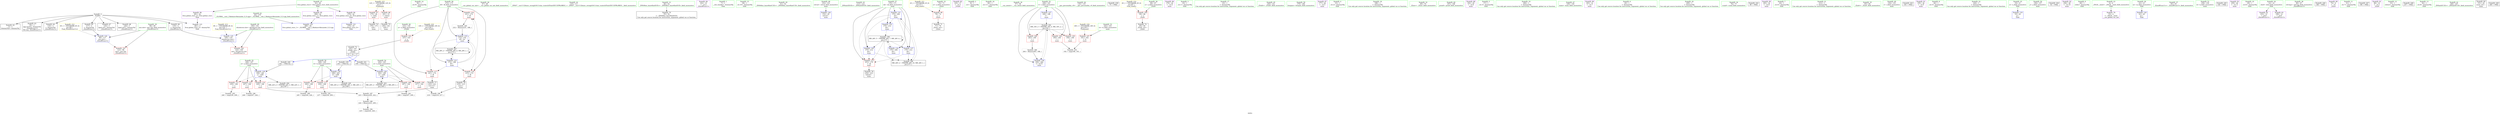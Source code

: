 digraph "SVFG" {
	label="SVFG";

	Node0x55e25e8101d0 [shape=record,color=grey,label="{NodeID: 0\nNullPtr}"];
	Node0x55e25e8101d0 -> Node0x55e25e81d4c0[style=solid];
	Node0x55e25e8101d0 -> Node0x55e25e81d5c0[style=solid];
	Node0x55e25e8101d0 -> Node0x55e25e81d690[style=solid];
	Node0x55e25e8101d0 -> Node0x55e25e81d760[style=solid];
	Node0x55e25e8101d0 -> Node0x55e25e81d830[style=solid];
	Node0x55e25e8101d0 -> Node0x55e25e81d900[style=solid];
	Node0x55e25e8101d0 -> Node0x55e25e81d9d0[style=solid];
	Node0x55e25e8101d0 -> Node0x55e25e821820[style=solid];
	Node0x55e25e81b9b0 [shape=record,color=red,label="{NodeID: 97\n175\<--28\n\<--stdin\nmain\n}"];
	Node0x55e25e81b9b0 -> Node0x55e25e81dee0[style=solid];
	Node0x55e25e819a60 [shape=record,color=green,label="{NodeID: 14\n36\<--1\n.str.9\<--dummyObj\nGlob }"];
	Node0x55e25e81f4b0 [shape=record,color=grey,label="{NodeID: 194\n225 = cmp(224, 226, )\n}"];
	Node0x55e25e81c5a0 [shape=record,color=red,label="{NodeID: 111\n239\<--166\n\<--a\nmain\n}"];
	Node0x55e25e81c5a0 -> Node0x55e25e81f630[style=solid];
	Node0x55e25e81a5d0 [shape=record,color=green,label="{NodeID: 28\n47\<--48\n__cxx_global_var_init\<--__cxx_global_var_init_field_insensitive\n}"];
	Node0x55e25e8219f0 [shape=record,color=blue,label="{NodeID: 125\n100\<--119\nehselector.slot\<--\n_Z2nsB5cxx11v\n}"];
	Node0x55e25e8219f0 -> Node0x55e25e81bdc0[style=dashed];
	Node0x55e25e81b2e0 [shape=record,color=green,label="{NodeID: 42\n110\<--111\n_ZNSt7__cxx1112basic_stringIcSt11char_traitsIcESaIcEEC1EPKcRKS3_\<--_ZNSt7__cxx1112basic_stringIcSt11char_traitsIcESaIcEEC1EPKcRKS3__field_insensitive\n}"];
	Node0x55e25e81cf50 [shape=record,color=green,label="{NodeID: 56\n168\<--169\nb\<--b_field_insensitive\nmain\n}"];
	Node0x55e25e81cf50 -> Node0x55e25e81c740[style=solid];
	Node0x55e25e81cf50 -> Node0x55e25e81c810[style=solid];
	Node0x55e25e81cf50 -> Node0x55e25e821e00[style=solid];
	Node0x55e25e81db70 [shape=record,color=black,label="{NodeID: 70\n55\<--56\n\<--_ZNSt8ios_base4InitD1Ev\nCan only get source location for instruction, argument, global var or function.}"];
	Node0x55e25e81e700 [shape=record,color=purple,label="{NodeID: 84\n102\<--15\n\<--.str.2\n_Z2nsB5cxx11v\n}"];
	Node0x55e25e811c30 [shape=record,color=green,label="{NodeID: 1\n7\<--1\n__dso_handle\<--dummyObj\nGlob }"];
	Node0x55e25e81ba80 [shape=record,color=red,label="{NodeID: 98\n181\<--33\n\<--stdout\nmain\n}"];
	Node0x55e25e81ba80 -> Node0x55e25e81dfb0[style=solid];
	Node0x55e25e819af0 [shape=record,color=green,label="{NodeID: 15\n38\<--1\n.str.10\<--dummyObj\nGlob }"];
	Node0x55e25e81f630 [shape=record,color=grey,label="{NodeID: 195\n240 = cmp(239, 209, )\n}"];
	Node0x55e25e81c670 [shape=record,color=red,label="{NodeID: 112\n247\<--166\n\<--a\nmain\n}"];
	Node0x55e25e81c670 -> Node0x55e25e81f7b0[style=solid];
	Node0x55e25e81a6d0 [shape=record,color=green,label="{NodeID: 29\n51\<--52\n_ZNSt8ios_base4InitC1Ev\<--_ZNSt8ios_base4InitC1Ev_field_insensitive\n}"];
	Node0x55e25e821ac0 [shape=record,color=blue,label="{NodeID: 126\n152\<--20\nretval\<--\nmain\n}"];
	Node0x55e25e81b3e0 [shape=record,color=green,label="{NodeID: 43\n113\<--114\n_ZNSaIcED1Ev\<--_ZNSaIcED1Ev_field_insensitive\n}"];
	Node0x55e25e81d020 [shape=record,color=green,label="{NodeID: 57\n170\<--171\nok\<--ok_field_insensitive\nmain\n}"];
	Node0x55e25e81d020 -> Node0x55e25e821110[style=solid];
	Node0x55e25e81d020 -> Node0x55e25e821ed0[style=solid];
	Node0x55e25e81d020 -> Node0x55e25e821fa0[style=solid];
	Node0x55e25e81d020 -> Node0x55e25e822140[style=solid];
	Node0x55e25e81d020 -> Node0x55e25e8222e0[style=solid];
	Node0x55e25e81d020 -> Node0x55e25e8223b0[style=solid];
	Node0x55e25e81dc70 [shape=record,color=black,label="{NodeID: 71\n71\<--78\n_Z2niv_ret\<--\n_Z2niv\n}"];
	Node0x55e25e81e7d0 [shape=record,color=purple,label="{NodeID: 85\n145\<--17\n\<--.str.3\n_Z3nllv\n}"];
	Node0x55e25e8102c0 [shape=record,color=green,label="{NodeID: 2\n8\<--1\n.str\<--dummyObj\nGlob }"];
	Node0x55e25e81bb50 [shape=record,color=red,label="{NodeID: 99\n78\<--72\n\<--a\n_Z2niv\n}"];
	Node0x55e25e81bb50 -> Node0x55e25e81dc70[style=solid];
	Node0x55e25e819b80 [shape=record,color=green,label="{NodeID: 16\n40\<--1\n.str.11\<--dummyObj\nGlob }"];
	Node0x55e25e81f7b0 [shape=record,color=grey,label="{NodeID: 196\n248 = cmp(247, 226, )\n}"];
	Node0x55e25e81c740 [shape=record,color=red,label="{NodeID: 113\n236\<--168\n\<--b\nmain\n}"];
	Node0x55e25e81c740 -> Node0x55e25e81f1b0[style=solid];
	Node0x55e25e81a7d0 [shape=record,color=green,label="{NodeID: 30\n57\<--58\n__cxa_atexit\<--__cxa_atexit_field_insensitive\n}"];
	Node0x55e25e82f670 [shape=record,color=yellow,style=double,label="{NodeID: 210\n10V_1 = ENCHI(MR_10V_0)\npts\{144 \}\nFun[_Z3nllv]}"];
	Node0x55e25e82f670 -> Node0x55e25e81be90[style=dashed];
	Node0x55e25e821b90 [shape=record,color=blue,label="{NodeID: 127\n160\<--188\nt\<--\nmain\n}"];
	Node0x55e25e821b90 -> Node0x55e25e82ce70[style=dashed];
	Node0x55e25e81b4e0 [shape=record,color=green,label="{NodeID: 44\n134\<--135\n__gxx_personality_v0\<--__gxx_personality_v0_field_insensitive\n}"];
	Node0x55e25e81d0f0 [shape=record,color=green,label="{NodeID: 58\n172\<--173\ni8\<--i8_field_insensitive\nmain\n}"];
	Node0x55e25e81d0f0 -> Node0x55e25e8211e0[style=solid];
	Node0x55e25e81d0f0 -> Node0x55e25e8212b0[style=solid];
	Node0x55e25e81d0f0 -> Node0x55e25e821380[style=solid];
	Node0x55e25e81d0f0 -> Node0x55e25e822070[style=solid];
	Node0x55e25e81d0f0 -> Node0x55e25e822210[style=solid];
	Node0x55e25e5b7ed0 [shape=record,color=black,label="{NodeID: 238\n75 = PHI()\n}"];
	Node0x55e25e81dd40 [shape=record,color=black,label="{NodeID: 72\n85\<--90\n_Z2nfv_ret\<--\n_Z2nfv\n}"];
	Node0x55e25e81e8a0 [shape=record,color=purple,label="{NodeID: 86\n176\<--24\n\<--.str.4\nmain\n}"];
	Node0x55e25e811810 [shape=record,color=green,label="{NodeID: 3\n10\<--1\n.str.1\<--dummyObj\nGlob }"];
	Node0x55e25e81bc20 [shape=record,color=red,label="{NodeID: 100\n90\<--86\n\<--a\n_Z2nfv\n}"];
	Node0x55e25e81bc20 -> Node0x55e25e81dd40[style=solid];
	Node0x55e25e819c10 [shape=record,color=green,label="{NodeID: 17\n43\<--1\n\<--dummyObj\nCan only get source location for instruction, argument, global var or function.}"];
	Node0x55e25e81c810 [shape=record,color=red,label="{NodeID: 114\n244\<--168\n\<--b\nmain\n}"];
	Node0x55e25e81c810 -> Node0x55e25e824e90[style=solid];
	Node0x55e25e81a8d0 [shape=record,color=green,label="{NodeID: 31\n56\<--62\n_ZNSt8ios_base4InitD1Ev\<--_ZNSt8ios_base4InitD1Ev_field_insensitive\n}"];
	Node0x55e25e81a8d0 -> Node0x55e25e81db70[style=solid];
	Node0x55e25e830190 [shape=record,color=yellow,style=double,label="{NodeID: 211\n2V_1 = ENCHI(MR_2V_0)\npts\{73 \}\nFun[_Z2niv]}"];
	Node0x55e25e830190 -> Node0x55e25e81bb50[style=dashed];
	Node0x55e25e821c60 [shape=record,color=blue,label="{NodeID: 128\n164\<--199\nn\<--call4\nmain\n}"];
	Node0x55e25e821c60 -> Node0x55e25e81c330[style=dashed];
	Node0x55e25e821c60 -> Node0x55e25e81c400[style=dashed];
	Node0x55e25e821c60 -> Node0x55e25e82d370[style=dashed];
	Node0x55e25e81b5e0 [shape=record,color=green,label="{NodeID: 45\n140\<--141\n_Z3nllv\<--_Z3nllv_field_insensitive\n}"];
	Node0x55e25e81d1c0 [shape=record,color=green,label="{NodeID: 59\n179\<--180\nfreopen\<--freopen_field_insensitive\n}"];
	Node0x55e25e8393f0 [shape=record,color=black,label="{NodeID: 239\n203 = PHI(142, )\n}"];
	Node0x55e25e8393f0 -> Node0x55e25e821e00[style=solid];
	Node0x55e25e81de10 [shape=record,color=black,label="{NodeID: 73\n142\<--147\n_Z3nllv_ret\<--\n_Z3nllv\n|{<s0>15|<s1>16|<s2>17}}"];
	Node0x55e25e81de10:s0 -> Node0x55e25e8396e0[style=solid,color=blue];
	Node0x55e25e81de10:s1 -> Node0x55e25e8395e0[style=solid,color=blue];
	Node0x55e25e81de10:s2 -> Node0x55e25e8393f0[style=solid,color=blue];
	Node0x55e25e81e970 [shape=record,color=purple,label="{NodeID: 87\n177\<--26\n\<--.str.5\nmain\n}"];
	Node0x55e25e8131d0 [shape=record,color=green,label="{NodeID: 4\n15\<--1\n.str.2\<--dummyObj\nGlob }"];
	Node0x55e25e81bcf0 [shape=record,color=red,label="{NodeID: 101\n123\<--98\nexn\<--exn.slot\n_Z2nsB5cxx11v\n}"];
	Node0x55e25e819ca0 [shape=record,color=green,label="{NodeID: 18\n188\<--1\n\<--dummyObj\nCan only get source location for instruction, argument, global var or function.}"];
	Node0x55e25e821110 [shape=record,color=red,label="{NodeID: 115\n253\<--170\n\<--ok\nmain\n}"];
	Node0x55e25e821110 -> Node0x55e25e81e220[style=solid];
	Node0x55e25e81a9d0 [shape=record,color=green,label="{NodeID: 32\n69\<--70\n_Z2niv\<--_Z2niv_field_insensitive\n}"];
	Node0x55e25e8302a0 [shape=record,color=yellow,style=double,label="{NodeID: 212\n6V_1 = ENCHI(MR_6V_0)\npts\{99 \}\nFun[_Z2nsB5cxx11v]}"];
	Node0x55e25e8302a0 -> Node0x55e25e821920[style=dashed];
	Node0x55e25e821d30 [shape=record,color=blue,label="{NodeID: 129\n166\<--201\na\<--call5\nmain\n}"];
	Node0x55e25e821d30 -> Node0x55e25e81c4d0[style=dashed];
	Node0x55e25e821d30 -> Node0x55e25e81c5a0[style=dashed];
	Node0x55e25e821d30 -> Node0x55e25e81c670[style=dashed];
	Node0x55e25e821d30 -> Node0x55e25e82d870[style=dashed];
	Node0x55e25e81b6e0 [shape=record,color=green,label="{NodeID: 46\n143\<--144\na\<--a_field_insensitive\n_Z3nllv\n}"];
	Node0x55e25e81b6e0 -> Node0x55e25e81be90[style=solid];
	Node0x55e25e81d2c0 [shape=record,color=green,label="{NodeID: 60\n197\<--198\nprintf\<--printf_field_insensitive\n}"];
	Node0x55e25e8395e0 [shape=record,color=black,label="{NodeID: 240\n201 = PHI(142, )\n}"];
	Node0x55e25e8395e0 -> Node0x55e25e821d30[style=solid];
	Node0x55e25e81dee0 [shape=record,color=black,label="{NodeID: 74\n178\<--175\ncall\<--\nmain\n}"];
	Node0x55e25e81ea40 [shape=record,color=purple,label="{NodeID: 88\n182\<--29\n\<--.str.6\nmain\n}"];
	Node0x55e25e811930 [shape=record,color=green,label="{NodeID: 5\n17\<--1\n.str.3\<--dummyObj\nGlob }"];
	Node0x55e25e824890 [shape=record,color=grey,label="{NodeID: 185\n232 = Binary(231, 188, )\n}"];
	Node0x55e25e824890 -> Node0x55e25e822210[style=solid];
	Node0x55e25e81bdc0 [shape=record,color=red,label="{NodeID: 102\n124\<--100\nsel\<--ehselector.slot\n_Z2nsB5cxx11v\n}"];
	Node0x55e25e819d30 [shape=record,color=green,label="{NodeID: 19\n206\<--1\n\<--dummyObj\nCan only get source location for instruction, argument, global var or function.}"];
	Node0x55e25e82bf70 [shape=record,color=black,label="{NodeID: 199\nMR_26V_5 = PHI(MR_26V_7, MR_26V_4, )\npts\{171 \}\n}"];
	Node0x55e25e82bf70 -> Node0x55e25e821110[style=dashed];
	Node0x55e25e82bf70 -> Node0x55e25e822140[style=dashed];
	Node0x55e25e82bf70 -> Node0x55e25e8222e0[style=dashed];
	Node0x55e25e82bf70 -> Node0x55e25e8223b0[style=dashed];
	Node0x55e25e82bf70 -> Node0x55e25e82bf70[style=dashed];
	Node0x55e25e82bf70 -> Node0x55e25e82e270[style=dashed];
	Node0x55e25e8211e0 [shape=record,color=red,label="{NodeID: 116\n215\<--172\n\<--i8\nmain\n}"];
	Node0x55e25e8211e0 -> Node0x55e25e81e080[style=solid];
	Node0x55e25e81aad0 [shape=record,color=green,label="{NodeID: 33\n72\<--73\na\<--a_field_insensitive\n_Z2niv\n}"];
	Node0x55e25e81aad0 -> Node0x55e25e81bb50[style=solid];
	Node0x55e25e8303b0 [shape=record,color=yellow,style=double,label="{NodeID: 213\n8V_1 = ENCHI(MR_8V_0)\npts\{101 \}\nFun[_Z2nsB5cxx11v]}"];
	Node0x55e25e8303b0 -> Node0x55e25e8219f0[style=dashed];
	Node0x55e25e821e00 [shape=record,color=blue,label="{NodeID: 130\n168\<--203\nb\<--call6\nmain\n}"];
	Node0x55e25e821e00 -> Node0x55e25e81c740[style=dashed];
	Node0x55e25e821e00 -> Node0x55e25e81c810[style=dashed];
	Node0x55e25e821e00 -> Node0x55e25e82dd70[style=dashed];
	Node0x55e25e81b7b0 [shape=record,color=green,label="{NodeID: 47\n149\<--150\nmain\<--main_field_insensitive\n}"];
	Node0x55e25e81d3c0 [shape=record,color=green,label="{NodeID: 61\n44\<--275\n_GLOBAL__sub_I_SkidanovAlexander_0_0.cpp\<--_GLOBAL__sub_I_SkidanovAlexander_0_0.cpp_field_insensitive\n}"];
	Node0x55e25e81d3c0 -> Node0x55e25e821720[style=solid];
	Node0x55e25e8396e0 [shape=record,color=black,label="{NodeID: 241\n199 = PHI(142, )\n}"];
	Node0x55e25e8396e0 -> Node0x55e25e821c60[style=solid];
	Node0x55e25e81dfb0 [shape=record,color=black,label="{NodeID: 75\n184\<--181\ncall1\<--\nmain\n}"];
	Node0x55e25e81eb10 [shape=record,color=purple,label="{NodeID: 89\n183\<--31\n\<--.str.7\nmain\n}"];
	Node0x55e25e8119c0 [shape=record,color=green,label="{NodeID: 6\n20\<--1\n\<--dummyObj\nCan only get source location for instruction, argument, global var or function.}"];
	Node0x55e25e824a10 [shape=record,color=grey,label="{NodeID: 186\n264 = Binary(263, 188, )\n}"];
	Node0x55e25e824a10 -> Node0x55e25e822480[style=solid];
	Node0x55e25e81be90 [shape=record,color=red,label="{NodeID: 103\n147\<--143\n\<--a\n_Z3nllv\n}"];
	Node0x55e25e81be90 -> Node0x55e25e81de10[style=solid];
	Node0x55e25e819e00 [shape=record,color=green,label="{NodeID: 20\n209\<--1\n\<--dummyObj\nCan only get source location for instruction, argument, global var or function.}"];
	Node0x55e25e8212b0 [shape=record,color=red,label="{NodeID: 117\n221\<--172\n\<--i8\nmain\n}"];
	Node0x55e25e8212b0 -> Node0x55e25e81e150[style=solid];
	Node0x55e25e81aba0 [shape=record,color=green,label="{NodeID: 34\n76\<--77\nscanf\<--scanf_field_insensitive\n}"];
	Node0x55e25e830490 [shape=record,color=yellow,style=double,label="{NodeID: 214\n4V_1 = ENCHI(MR_4V_0)\npts\{87 \}\nFun[_Z2nfv]}"];
	Node0x55e25e830490 -> Node0x55e25e81bc20[style=dashed];
	Node0x55e25e821ed0 [shape=record,color=blue,label="{NodeID: 131\n170\<--206\nok\<--\nmain\n}"];
	Node0x55e25e821ed0 -> Node0x55e25e821110[style=dashed];
	Node0x55e25e821ed0 -> Node0x55e25e821fa0[style=dashed];
	Node0x55e25e821ed0 -> Node0x55e25e8222e0[style=dashed];
	Node0x55e25e821ed0 -> Node0x55e25e8223b0[style=dashed];
	Node0x55e25e821ed0 -> Node0x55e25e82e270[style=dashed];
	Node0x55e25e81c8d0 [shape=record,color=green,label="{NodeID: 48\n152\<--153\nretval\<--retval_field_insensitive\nmain\n}"];
	Node0x55e25e81c8d0 -> Node0x55e25e821ac0[style=solid];
	Node0x55e25e81d4c0 [shape=record,color=black,label="{NodeID: 62\n2\<--3\ndummyVal\<--dummyVal\n}"];
	Node0x55e25e839820 [shape=record,color=black,label="{NodeID: 242\n89 = PHI()\n}"];
	Node0x55e25e81e080 [shape=record,color=black,label="{NodeID: 76\n216\<--215\nconv\<--\nmain\n}"];
	Node0x55e25e81e080 -> Node0x55e25e825010[style=solid];
	Node0x55e25e81ebe0 [shape=record,color=purple,label="{NodeID: 90\n185\<--34\n\<--.str.8\nmain\n}"];
	Node0x55e25e812df0 [shape=record,color=green,label="{NodeID: 7\n24\<--1\n.str.4\<--dummyObj\nGlob }"];
	Node0x55e25e824b90 [shape=record,color=grey,label="{NodeID: 187\n223 = Binary(220, 222, )\n}"];
	Node0x55e25e824b90 -> Node0x55e25e824d10[style=solid];
	Node0x55e25e81bf60 [shape=record,color=red,label="{NodeID: 104\n190\<--160\n\<--t\nmain\n}"];
	Node0x55e25e81bf60 -> Node0x55e25e81f330[style=solid];
	Node0x55e25e819ed0 [shape=record,color=green,label="{NodeID: 21\n212\<--1\n\<--dummyObj\nCan only get source location for instruction, argument, global var or function.}"];
	Node0x55e25e821380 [shape=record,color=red,label="{NodeID: 118\n231\<--172\n\<--i8\nmain\n}"];
	Node0x55e25e821380 -> Node0x55e25e824890[style=solid];
	Node0x55e25e81aca0 [shape=record,color=green,label="{NodeID: 35\n83\<--84\n_Z2nfv\<--_Z2nfv_field_insensitive\n}"];
	Node0x55e25e8305a0 [shape=record,color=yellow,style=double,label="{NodeID: 215\n12V_1 = ENCHI(MR_12V_0)\npts\{1 \}\nFun[main]}"];
	Node0x55e25e8305a0 -> Node0x55e25e81b9b0[style=dashed];
	Node0x55e25e8305a0 -> Node0x55e25e81ba80[style=dashed];
	Node0x55e25e821fa0 [shape=record,color=blue,label="{NodeID: 132\n170\<--212\nok\<--\nmain\n}"];
	Node0x55e25e821fa0 -> Node0x55e25e82bf70[style=dashed];
	Node0x55e25e81c9a0 [shape=record,color=green,label="{NodeID: 49\n154\<--155\ni\<--i_field_insensitive\nmain\n}"];
	Node0x55e25e81d5c0 [shape=record,color=black,label="{NodeID: 63\n95\<--3\nagg.result\<--dummyVal\n_Z2nsB5cxx11v\n0th arg _Z2nsB5cxx11v }"];
	Node0x55e25e8398f0 [shape=record,color=black,label="{NodeID: 243\n104 = PHI()\n}"];
	Node0x55e25e81e150 [shape=record,color=black,label="{NodeID: 77\n222\<--221\nconv12\<--\nmain\n}"];
	Node0x55e25e81e150 -> Node0x55e25e824b90[style=solid];
	Node0x55e25e81ecb0 [shape=record,color=purple,label="{NodeID: 91\n195\<--36\n\<--.str.9\nmain\n}"];
	Node0x55e25e812e80 [shape=record,color=green,label="{NodeID: 8\n26\<--1\n.str.5\<--dummyObj\nGlob }"];
	Node0x55e25e824d10 [shape=record,color=grey,label="{NodeID: 188\n224 = Binary(223, 209, )\n}"];
	Node0x55e25e824d10 -> Node0x55e25e81f4b0[style=solid];
	Node0x55e25e81c0c0 [shape=record,color=red,label="{NodeID: 105\n194\<--160\n\<--t\nmain\n}"];
	Node0x55e25e819fd0 [shape=record,color=green,label="{NodeID: 22\n226\<--1\n\<--dummyObj\nCan only get source location for instruction, argument, global var or function.}"];
	Node0x55e25e82ce70 [shape=record,color=black,label="{NodeID: 202\nMR_16V_3 = PHI(MR_16V_4, MR_16V_2, )\npts\{161 \}\n}"];
	Node0x55e25e82ce70 -> Node0x55e25e81bf60[style=dashed];
	Node0x55e25e82ce70 -> Node0x55e25e81c0c0[style=dashed];
	Node0x55e25e82ce70 -> Node0x55e25e81c190[style=dashed];
	Node0x55e25e82ce70 -> Node0x55e25e822480[style=dashed];
	Node0x55e25e821450 [shape=record,color=blue,label="{NodeID: 119\n19\<--20\nn\<--\nGlob }"];
	Node0x55e25e81ada0 [shape=record,color=green,label="{NodeID: 36\n86\<--87\na\<--a_field_insensitive\n_Z2nfv\n}"];
	Node0x55e25e81ada0 -> Node0x55e25e81bc20[style=solid];
	Node0x55e25e822070 [shape=record,color=blue,label="{NodeID: 133\n172\<--188\ni8\<--\nmain\n}"];
	Node0x55e25e822070 -> Node0x55e25e8211e0[style=dashed];
	Node0x55e25e822070 -> Node0x55e25e8212b0[style=dashed];
	Node0x55e25e822070 -> Node0x55e25e821380[style=dashed];
	Node0x55e25e822070 -> Node0x55e25e822210[style=dashed];
	Node0x55e25e822070 -> Node0x55e25e82e770[style=dashed];
	Node0x55e25e81ca70 [shape=record,color=green,label="{NodeID: 50\n156\<--157\nj\<--j_field_insensitive\nmain\n}"];
	Node0x55e25e81d690 [shape=record,color=black,label="{NodeID: 64\n116\<--3\n\<--dummyVal\n_Z2nsB5cxx11v\n}"];
	Node0x55e25e8399c0 [shape=record,color=black,label="{NodeID: 244\n54 = PHI()\n}"];
	Node0x55e25e81e220 [shape=record,color=black,label="{NodeID: 78\n254\<--253\ntobool\<--\nmain\n}"];
	Node0x55e25e81ed80 [shape=record,color=purple,label="{NodeID: 92\n256\<--38\n\<--.str.10\nmain\n}"];
	Node0x55e25e812f10 [shape=record,color=green,label="{NodeID: 9\n28\<--1\nstdin\<--dummyObj\nGlob }"];
	Node0x55e25e824e90 [shape=record,color=grey,label="{NodeID: 189\n245 = cmp(244, 226, )\n}"];
	Node0x55e25e81c190 [shape=record,color=red,label="{NodeID: 106\n263\<--160\n\<--t\nmain\n}"];
	Node0x55e25e81c190 -> Node0x55e25e824a10[style=solid];
	Node0x55e25e81a0d0 [shape=record,color=green,label="{NodeID: 23\n4\<--6\n_ZStL8__ioinit\<--_ZStL8__ioinit_field_insensitive\nGlob }"];
	Node0x55e25e81a0d0 -> Node0x55e25e81e2f0[style=solid];
	Node0x55e25e82d370 [shape=record,color=black,label="{NodeID: 203\nMR_20V_2 = PHI(MR_20V_3, MR_20V_1, )\npts\{165 \}\n}"];
	Node0x55e25e82d370 -> Node0x55e25e821c60[style=dashed];
	Node0x55e25e821520 [shape=record,color=blue,label="{NodeID: 120\n22\<--20\nm\<--\nGlob }"];
	Node0x55e25e81ae70 [shape=record,color=green,label="{NodeID: 37\n92\<--93\n_Z2nsB5cxx11v\<--_Z2nsB5cxx11v_field_insensitive\n}"];
	Node0x55e25e822140 [shape=record,color=blue,label="{NodeID: 134\n170\<--206\nok\<--\nmain\n}"];
	Node0x55e25e822140 -> Node0x55e25e82bf70[style=dashed];
	Node0x55e25e81cb40 [shape=record,color=green,label="{NodeID: 51\n158\<--159\nk\<--k_field_insensitive\nmain\n}"];
	Node0x55e25e81d760 [shape=record,color=black,label="{NodeID: 65\n117\<--3\n\<--dummyVal\n_Z2nsB5cxx11v\n}"];
	Node0x55e25e81d760 -> Node0x55e25e821920[style=solid];
	Node0x55e25e839a90 [shape=record,color=black,label="{NodeID: 245\n146 = PHI()\n}"];
	Node0x55e25e81e2f0 [shape=record,color=purple,label="{NodeID: 79\n53\<--4\n\<--_ZStL8__ioinit\n__cxx_global_var_init\n}"];
	Node0x55e25e81ee50 [shape=record,color=purple,label="{NodeID: 93\n259\<--40\n\<--.str.11\nmain\n}"];
	Node0x55e25e812130 [shape=record,color=green,label="{NodeID: 10\n29\<--1\n.str.6\<--dummyObj\nGlob }"];
	Node0x55e25e825010 [shape=record,color=grey,label="{NodeID: 190\n218 = cmp(216, 217, )\n}"];
	Node0x55e25e81c260 [shape=record,color=red,label="{NodeID: 107\n191\<--162\n\<--tt\nmain\n}"];
	Node0x55e25e81c260 -> Node0x55e25e81f330[style=solid];
	Node0x55e25e81a1d0 [shape=record,color=green,label="{NodeID: 24\n12\<--14\nsbuf\<--sbuf_field_insensitive\nGlob }"];
	Node0x55e25e81a1d0 -> Node0x55e25e81e560[style=solid];
	Node0x55e25e81a1d0 -> Node0x55e25e81e630[style=solid];
	Node0x55e25e82d870 [shape=record,color=black,label="{NodeID: 204\nMR_22V_2 = PHI(MR_22V_3, MR_22V_1, )\npts\{167 \}\n}"];
	Node0x55e25e82d870 -> Node0x55e25e821d30[style=dashed];
	Node0x55e25e821620 [shape=record,color=blue,label="{NodeID: 121\n279\<--43\nllvm.global_ctors_0\<--\nGlob }"];
	Node0x55e25e81af70 [shape=record,color=green,label="{NodeID: 38\n96\<--97\nref.tmp\<--ref.tmp_field_insensitive\n_Z2nsB5cxx11v\n}"];
	Node0x55e25e830870 [shape=record,color=yellow,style=double,label="{NodeID: 218\n18V_1 = ENCHI(MR_18V_0)\npts\{163 \}\nFun[main]}"];
	Node0x55e25e830870 -> Node0x55e25e81c260[style=dashed];
	Node0x55e25e822210 [shape=record,color=blue,label="{NodeID: 135\n172\<--232\ni8\<--inc\nmain\n}"];
	Node0x55e25e822210 -> Node0x55e25e8211e0[style=dashed];
	Node0x55e25e822210 -> Node0x55e25e8212b0[style=dashed];
	Node0x55e25e822210 -> Node0x55e25e821380[style=dashed];
	Node0x55e25e822210 -> Node0x55e25e822210[style=dashed];
	Node0x55e25e822210 -> Node0x55e25e82e770[style=dashed];
	Node0x55e25e81cc10 [shape=record,color=green,label="{NodeID: 52\n160\<--161\nt\<--t_field_insensitive\nmain\n}"];
	Node0x55e25e81cc10 -> Node0x55e25e81bf60[style=solid];
	Node0x55e25e81cc10 -> Node0x55e25e81c0c0[style=solid];
	Node0x55e25e81cc10 -> Node0x55e25e81c190[style=solid];
	Node0x55e25e81cc10 -> Node0x55e25e821b90[style=solid];
	Node0x55e25e81cc10 -> Node0x55e25e822480[style=solid];
	Node0x55e25e81d830 [shape=record,color=black,label="{NodeID: 66\n119\<--3\n\<--dummyVal\n_Z2nsB5cxx11v\n}"];
	Node0x55e25e81d830 -> Node0x55e25e8219f0[style=solid];
	Node0x55e25e839b60 [shape=record,color=black,label="{NodeID: 246\n186 = PHI()\n}"];
	Node0x55e25e81e3c0 [shape=record,color=purple,label="{NodeID: 80\n74\<--8\n\<--.str\n_Z2niv\n}"];
	Node0x55e25e81ef20 [shape=record,color=purple,label="{NodeID: 94\n279\<--42\nllvm.global_ctors_0\<--llvm.global_ctors\nGlob }"];
	Node0x55e25e81ef20 -> Node0x55e25e821620[style=solid];
	Node0x55e25e8121c0 [shape=record,color=green,label="{NodeID: 11\n31\<--1\n.str.7\<--dummyObj\nGlob }"];
	Node0x55e25e825190 [shape=record,color=grey,label="{NodeID: 191\n208 = cmp(207, 209, )\n}"];
	Node0x55e25e81c330 [shape=record,color=red,label="{NodeID: 108\n207\<--164\n\<--n\nmain\n}"];
	Node0x55e25e81c330 -> Node0x55e25e825190[style=solid];
	Node0x55e25e81a2d0 [shape=record,color=green,label="{NodeID: 25\n19\<--21\nn\<--n_field_insensitive\nGlob }"];
	Node0x55e25e81a2d0 -> Node0x55e25e821450[style=solid];
	Node0x55e25e82dd70 [shape=record,color=black,label="{NodeID: 205\nMR_24V_2 = PHI(MR_24V_3, MR_24V_1, )\npts\{169 \}\n}"];
	Node0x55e25e82dd70 -> Node0x55e25e821e00[style=dashed];
	Node0x55e25e821720 [shape=record,color=blue,label="{NodeID: 122\n280\<--44\nllvm.global_ctors_1\<--_GLOBAL__sub_I_SkidanovAlexander_0_0.cpp\nGlob }"];
	Node0x55e25e81b040 [shape=record,color=green,label="{NodeID: 39\n98\<--99\nexn.slot\<--exn.slot_field_insensitive\n_Z2nsB5cxx11v\n}"];
	Node0x55e25e81b040 -> Node0x55e25e81bcf0[style=solid];
	Node0x55e25e81b040 -> Node0x55e25e821920[style=solid];
	Node0x55e25e8222e0 [shape=record,color=blue,label="{NodeID: 136\n170\<--212\nok\<--\nmain\n}"];
	Node0x55e25e8222e0 -> Node0x55e25e821110[style=dashed];
	Node0x55e25e8222e0 -> Node0x55e25e82e270[style=dashed];
	Node0x55e25e81cce0 [shape=record,color=green,label="{NodeID: 53\n162\<--163\ntt\<--tt_field_insensitive\nmain\n}"];
	Node0x55e25e81cce0 -> Node0x55e25e81c260[style=solid];
	Node0x55e25e81d900 [shape=record,color=black,label="{NodeID: 67\n125\<--3\nlpad.val\<--dummyVal\n_Z2nsB5cxx11v\n}"];
	Node0x55e25e839c30 [shape=record,color=black,label="{NodeID: 247\n196 = PHI()\n}"];
	Node0x55e25e81e490 [shape=record,color=purple,label="{NodeID: 81\n88\<--10\n\<--.str.1\n_Z2nfv\n}"];
	Node0x55e25e81f020 [shape=record,color=purple,label="{NodeID: 95\n280\<--42\nllvm.global_ctors_1\<--llvm.global_ctors\nGlob }"];
	Node0x55e25e81f020 -> Node0x55e25e821720[style=solid];
	Node0x55e25e812250 [shape=record,color=green,label="{NodeID: 12\n33\<--1\nstdout\<--dummyObj\nGlob }"];
	Node0x55e25e81f1b0 [shape=record,color=grey,label="{NodeID: 192\n237 = cmp(236, 209, )\n}"];
	Node0x55e25e81c400 [shape=record,color=red,label="{NodeID: 109\n217\<--164\n\<--n\nmain\n}"];
	Node0x55e25e81c400 -> Node0x55e25e825010[style=solid];
	Node0x55e25e81a3d0 [shape=record,color=green,label="{NodeID: 26\n22\<--23\nm\<--m_field_insensitive\nGlob }"];
	Node0x55e25e81a3d0 -> Node0x55e25e821520[style=solid];
	Node0x55e25e82e270 [shape=record,color=black,label="{NodeID: 206\nMR_26V_2 = PHI(MR_26V_10, MR_26V_1, )\npts\{171 \}\n}"];
	Node0x55e25e82e270 -> Node0x55e25e821ed0[style=dashed];
	Node0x55e25e821820 [shape=record,color=blue, style = dotted,label="{NodeID: 123\n281\<--3\nllvm.global_ctors_2\<--dummyVal\nGlob }"];
	Node0x55e25e81b110 [shape=record,color=green,label="{NodeID: 40\n100\<--101\nehselector.slot\<--ehselector.slot_field_insensitive\n_Z2nsB5cxx11v\n}"];
	Node0x55e25e81b110 -> Node0x55e25e81bdc0[style=solid];
	Node0x55e25e81b110 -> Node0x55e25e8219f0[style=solid];
	Node0x55e25e8223b0 [shape=record,color=blue,label="{NodeID: 137\n170\<--212\nok\<--\nmain\n}"];
	Node0x55e25e8223b0 -> Node0x55e25e821110[style=dashed];
	Node0x55e25e8223b0 -> Node0x55e25e82e270[style=dashed];
	Node0x55e25e81cdb0 [shape=record,color=green,label="{NodeID: 54\n164\<--165\nn\<--n_field_insensitive\nmain\n}"];
	Node0x55e25e81cdb0 -> Node0x55e25e81c330[style=solid];
	Node0x55e25e81cdb0 -> Node0x55e25e81c400[style=solid];
	Node0x55e25e81cdb0 -> Node0x55e25e821c60[style=solid];
	Node0x55e25e81d9d0 [shape=record,color=black,label="{NodeID: 68\n126\<--3\nlpad.val1\<--dummyVal\n_Z2nsB5cxx11v\n}"];
	Node0x55e25e839d30 [shape=record,color=black,label="{NodeID: 248\n257 = PHI()\n}"];
	Node0x55e25e81e560 [shape=record,color=purple,label="{NodeID: 82\n103\<--12\n\<--sbuf\n_Z2nsB5cxx11v\n}"];
	Node0x55e25e81b8b0 [shape=record,color=purple,label="{NodeID: 96\n281\<--42\nllvm.global_ctors_2\<--llvm.global_ctors\nGlob }"];
	Node0x55e25e81b8b0 -> Node0x55e25e821820[style=solid];
	Node0x55e25e8122e0 [shape=record,color=green,label="{NodeID: 13\n34\<--1\n.str.8\<--dummyObj\nGlob }"];
	Node0x55e25e81f330 [shape=record,color=grey,label="{NodeID: 193\n192 = cmp(190, 191, )\n}"];
	Node0x55e25e81c4d0 [shape=record,color=red,label="{NodeID: 110\n220\<--166\n\<--a\nmain\n}"];
	Node0x55e25e81c4d0 -> Node0x55e25e824b90[style=solid];
	Node0x55e25e81a4d0 [shape=record,color=green,label="{NodeID: 27\n42\<--46\nllvm.global_ctors\<--llvm.global_ctors_field_insensitive\nGlob }"];
	Node0x55e25e81a4d0 -> Node0x55e25e81ef20[style=solid];
	Node0x55e25e81a4d0 -> Node0x55e25e81f020[style=solid];
	Node0x55e25e81a4d0 -> Node0x55e25e81b8b0[style=solid];
	Node0x55e25e82e770 [shape=record,color=black,label="{NodeID: 207\nMR_28V_2 = PHI(MR_28V_6, MR_28V_1, )\npts\{173 \}\n}"];
	Node0x55e25e82e770 -> Node0x55e25e822070[style=dashed];
	Node0x55e25e82e770 -> Node0x55e25e82e770[style=dashed];
	Node0x55e25e821920 [shape=record,color=blue,label="{NodeID: 124\n98\<--117\nexn.slot\<--\n_Z2nsB5cxx11v\n}"];
	Node0x55e25e821920 -> Node0x55e25e81bcf0[style=dashed];
	Node0x55e25e81b1e0 [shape=record,color=green,label="{NodeID: 41\n106\<--107\n_ZNSaIcEC1Ev\<--_ZNSaIcEC1Ev_field_insensitive\n}"];
	Node0x55e25e822480 [shape=record,color=blue,label="{NodeID: 138\n160\<--264\nt\<--inc31\nmain\n}"];
	Node0x55e25e822480 -> Node0x55e25e82ce70[style=dashed];
	Node0x55e25e81ce80 [shape=record,color=green,label="{NodeID: 55\n166\<--167\na\<--a_field_insensitive\nmain\n}"];
	Node0x55e25e81ce80 -> Node0x55e25e81c4d0[style=solid];
	Node0x55e25e81ce80 -> Node0x55e25e81c5a0[style=solid];
	Node0x55e25e81ce80 -> Node0x55e25e81c670[style=solid];
	Node0x55e25e81ce80 -> Node0x55e25e821d30[style=solid];
	Node0x55e25e81daa0 [shape=record,color=black,label="{NodeID: 69\n151\<--20\nmain_ret\<--\nmain\n}"];
	Node0x55e25e839e30 [shape=record,color=black,label="{NodeID: 249\n260 = PHI()\n}"];
	Node0x55e25e81e630 [shape=record,color=purple,label="{NodeID: 83\n108\<--12\n\<--sbuf\n_Z2nsB5cxx11v\n}"];
}
